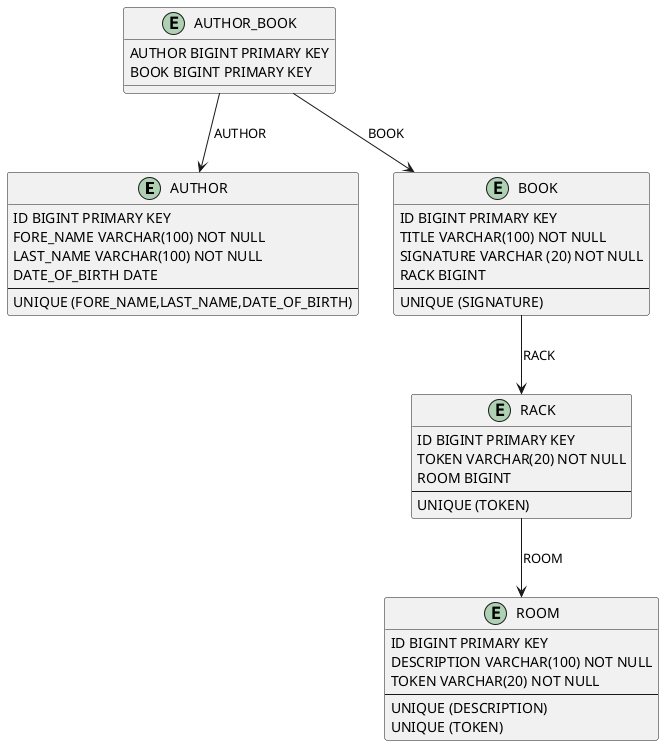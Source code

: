 @startuml

entity AUTHOR {
    ID BIGINT PRIMARY KEY
	FORE_NAME VARCHAR(100) NOT NULL
	LAST_NAME VARCHAR(100) NOT NULL
	DATE_OF_BIRTH DATE
    ---
    UNIQUE (FORE_NAME,LAST_NAME,DATE_OF_BIRTH)
}

entity AUTHOR_BOOK {
    AUTHOR BIGINT PRIMARY KEY
	BOOK BIGINT PRIMARY KEY
}

entity BOOK {
    ID BIGINT PRIMARY KEY
    TITLE VARCHAR(100) NOT NULL
    SIGNATURE VARCHAR (20) NOT NULL
    RACK BIGINT
    ---
    UNIQUE (SIGNATURE)
}

entity RACK {
    ID BIGINT PRIMARY KEY
    TOKEN VARCHAR(20) NOT NULL
    ROOM BIGINT
    ---
    UNIQUE (TOKEN)
}

entity ROOM {
    ID BIGINT PRIMARY KEY
	DESCRIPTION VARCHAR(100) NOT NULL
	TOKEN VARCHAR(20) NOT NULL
    ---
    UNIQUE (DESCRIPTION)
    UNIQUE (TOKEN)
}

AUTHOR_BOOK --> AUTHOR : AUTHOR
AUTHOR_BOOK --> BOOK : BOOK
BOOK --> RACK : RACK
RACK --> ROOM : ROOM

@enduml